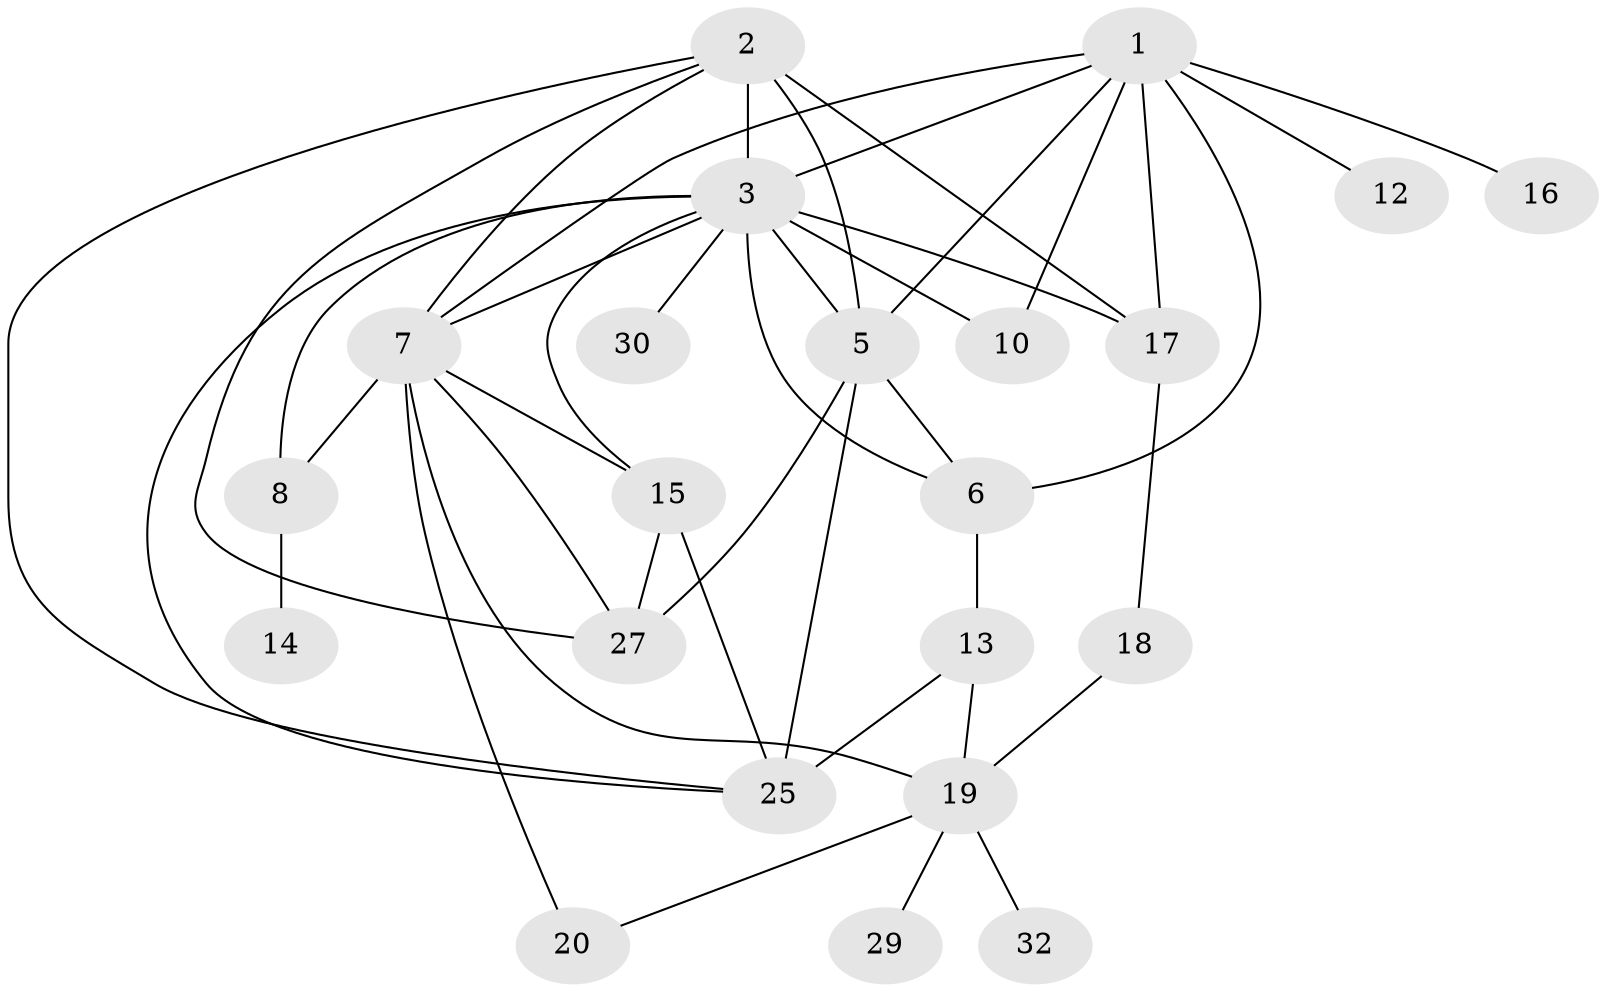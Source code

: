 // original degree distribution, {2: 0.3333333333333333, 3: 0.17592592592592593, 0: 0.07407407407407407, 5: 0.05555555555555555, 1: 0.19444444444444445, 4: 0.16666666666666666}
// Generated by graph-tools (version 1.1) at 2025/47/03/04/25 22:47:55]
// undirected, 22 vertices, 42 edges
graph export_dot {
  node [color=gray90,style=filled];
  1;
  2;
  3;
  5;
  6;
  7;
  8;
  10;
  12;
  13;
  14;
  15;
  16;
  17;
  18;
  19;
  20;
  25;
  27;
  29;
  30;
  32;
  1 -- 3 [weight=1.0];
  1 -- 5 [weight=1.0];
  1 -- 6 [weight=1.0];
  1 -- 7 [weight=1.0];
  1 -- 10 [weight=1.0];
  1 -- 12 [weight=1.0];
  1 -- 16 [weight=1.0];
  1 -- 17 [weight=1.0];
  2 -- 3 [weight=2.0];
  2 -- 5 [weight=2.0];
  2 -- 7 [weight=1.0];
  2 -- 17 [weight=1.0];
  2 -- 25 [weight=1.0];
  2 -- 27 [weight=1.0];
  3 -- 5 [weight=1.0];
  3 -- 6 [weight=2.0];
  3 -- 7 [weight=1.0];
  3 -- 8 [weight=1.0];
  3 -- 10 [weight=2.0];
  3 -- 15 [weight=1.0];
  3 -- 17 [weight=2.0];
  3 -- 25 [weight=1.0];
  3 -- 30 [weight=1.0];
  5 -- 6 [weight=1.0];
  5 -- 25 [weight=1.0];
  5 -- 27 [weight=1.0];
  6 -- 13 [weight=1.0];
  7 -- 8 [weight=1.0];
  7 -- 15 [weight=1.0];
  7 -- 19 [weight=1.0];
  7 -- 20 [weight=1.0];
  7 -- 27 [weight=1.0];
  8 -- 14 [weight=1.0];
  13 -- 19 [weight=1.0];
  13 -- 25 [weight=2.0];
  15 -- 25 [weight=1.0];
  15 -- 27 [weight=1.0];
  17 -- 18 [weight=1.0];
  18 -- 19 [weight=1.0];
  19 -- 20 [weight=1.0];
  19 -- 29 [weight=1.0];
  19 -- 32 [weight=1.0];
}
